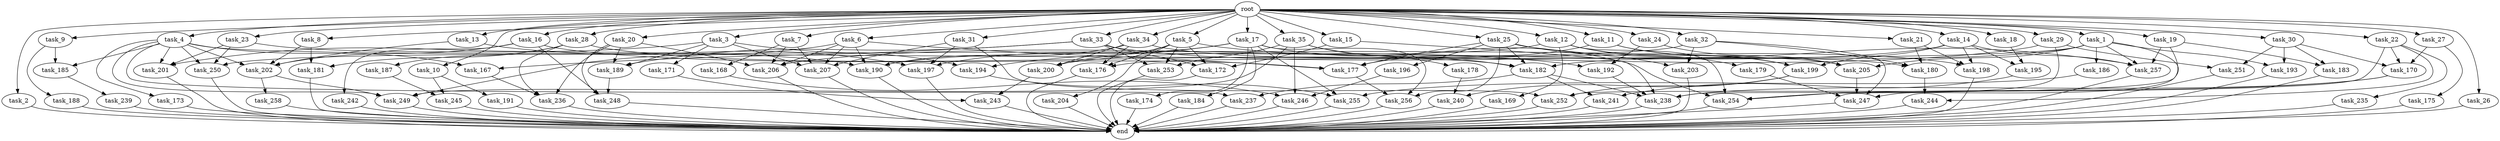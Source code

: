 digraph G {
  root [size="0.000000"];
  task_1 [size="102.400000"];
  task_2 [size="102.400000"];
  task_3 [size="102.400000"];
  task_4 [size="102.400000"];
  task_5 [size="102.400000"];
  task_6 [size="102.400000"];
  task_7 [size="102.400000"];
  task_8 [size="102.400000"];
  task_9 [size="102.400000"];
  task_10 [size="102.400000"];
  task_11 [size="102.400000"];
  task_12 [size="102.400000"];
  task_13 [size="102.400000"];
  task_14 [size="102.400000"];
  task_15 [size="102.400000"];
  task_16 [size="102.400000"];
  task_17 [size="102.400000"];
  task_18 [size="102.400000"];
  task_19 [size="102.400000"];
  task_20 [size="102.400000"];
  task_21 [size="102.400000"];
  task_22 [size="102.400000"];
  task_23 [size="102.400000"];
  task_24 [size="102.400000"];
  task_25 [size="102.400000"];
  task_26 [size="102.400000"];
  task_27 [size="102.400000"];
  task_28 [size="102.400000"];
  task_29 [size="102.400000"];
  task_30 [size="102.400000"];
  task_31 [size="102.400000"];
  task_32 [size="102.400000"];
  task_33 [size="102.400000"];
  task_34 [size="102.400000"];
  task_35 [size="102.400000"];
  task_167 [size="73014444032.000000"];
  task_168 [size="54975581388.800003"];
  task_169 [size="30923764531.200001"];
  task_170 [size="52398601011.200005"];
  task_171 [size="54975581388.800003"];
  task_172 [size="80745385164.800003"];
  task_173 [size="30923764531.200001"];
  task_174 [size="69578470195.199997"];
  task_175 [size="13743895347.200001"];
  task_176 [size="127990025420.800003"];
  task_177 [size="182106613350.400024"];
  task_178 [size="69578470195.199997"];
  task_179 [size="30923764531.200001"];
  task_180 [size="127990025420.800003"];
  task_181 [size="111669149696.000000"];
  task_182 [size="263710991974.400024"];
  task_183 [size="100502234726.400009"];
  task_184 [size="69578470195.199997"];
  task_185 [size="100502234726.400009"];
  task_186 [size="54975581388.800003"];
  task_187 [size="69578470195.199997"];
  task_188 [size="69578470195.199997"];
  task_189 [size="110810156236.800003"];
  task_190 [size="125413045043.200012"];
  task_191 [size="7730941132.800000"];
  task_192 [size="52398601011.200005"];
  task_193 [size="85899345920.000000"];
  task_194 [size="124554051584.000000"];
  task_195 [size="35218731827.200005"];
  task_196 [size="69578470195.199997"];
  task_197 [size="114246130073.600006"];
  task_198 [size="118541097369.600006"];
  task_199 [size="121977071206.400009"];
  task_200 [size="94489280512.000000"];
  task_201 [size="116823110451.200012"];
  task_202 [size="108233175859.200012"];
  task_203 [size="100502234726.400009"];
  task_204 [size="30923764531.200001"];
  task_205 [size="176952652595.200012"];
  task_206 [size="93630287052.800003"];
  task_207 [size="162349763788.800018"];
  task_235 [size="7730941132.800000"];
  task_236 [size="104797202022.400009"];
  task_237 [size="85899345920.000000"];
  task_238 [size="175234665676.800018"];
  task_239 [size="85899345920.000000"];
  task_240 [size="155477816115.200012"];
  task_241 [size="97066260889.600006"];
  task_242 [size="21474836480.000000"];
  task_243 [size="24910810316.800003"];
  task_244 [size="93630287052.800003"];
  task_245 [size="21474836480.000000"];
  task_246 [size="80745385164.800003"];
  task_247 [size="179529632972.800018"];
  task_248 [size="121118077747.200012"];
  task_249 [size="125413045043.200012"];
  task_250 [size="92771293593.600006"];
  task_251 [size="34359738368.000000"];
  task_252 [size="124554051584.000000"];
  task_253 [size="142592914227.200012"];
  task_254 [size="125413045043.200012"];
  task_255 [size="91053306675.200012"];
  task_256 [size="225056286310.400024"];
  task_257 [size="215607358259.200012"];
  task_258 [size="3435973836.800000"];
  end [size="0.000000"];

  root -> task_1 [size="1.000000"];
  root -> task_2 [size="1.000000"];
  root -> task_3 [size="1.000000"];
  root -> task_4 [size="1.000000"];
  root -> task_5 [size="1.000000"];
  root -> task_6 [size="1.000000"];
  root -> task_7 [size="1.000000"];
  root -> task_8 [size="1.000000"];
  root -> task_9 [size="1.000000"];
  root -> task_10 [size="1.000000"];
  root -> task_11 [size="1.000000"];
  root -> task_12 [size="1.000000"];
  root -> task_13 [size="1.000000"];
  root -> task_14 [size="1.000000"];
  root -> task_15 [size="1.000000"];
  root -> task_16 [size="1.000000"];
  root -> task_17 [size="1.000000"];
  root -> task_18 [size="1.000000"];
  root -> task_19 [size="1.000000"];
  root -> task_20 [size="1.000000"];
  root -> task_21 [size="1.000000"];
  root -> task_22 [size="1.000000"];
  root -> task_23 [size="1.000000"];
  root -> task_24 [size="1.000000"];
  root -> task_25 [size="1.000000"];
  root -> task_26 [size="1.000000"];
  root -> task_27 [size="1.000000"];
  root -> task_28 [size="1.000000"];
  root -> task_29 [size="1.000000"];
  root -> task_30 [size="1.000000"];
  root -> task_31 [size="1.000000"];
  root -> task_32 [size="1.000000"];
  root -> task_33 [size="1.000000"];
  root -> task_34 [size="1.000000"];
  root -> task_35 [size="1.000000"];
  task_1 -> task_176 [size="536870912.000000"];
  task_1 -> task_182 [size="536870912.000000"];
  task_1 -> task_186 [size="536870912.000000"];
  task_1 -> task_193 [size="536870912.000000"];
  task_1 -> task_205 [size="536870912.000000"];
  task_1 -> task_247 [size="536870912.000000"];
  task_1 -> task_257 [size="536870912.000000"];
  task_2 -> end [size="1.000000"];
  task_3 -> task_171 [size="536870912.000000"];
  task_3 -> task_189 [size="536870912.000000"];
  task_3 -> task_194 [size="536870912.000000"];
  task_3 -> task_201 [size="536870912.000000"];
  task_3 -> task_207 [size="536870912.000000"];
  task_4 -> task_167 [size="301989888.000000"];
  task_4 -> task_173 [size="301989888.000000"];
  task_4 -> task_185 [size="301989888.000000"];
  task_4 -> task_201 [size="301989888.000000"];
  task_4 -> task_202 [size="301989888.000000"];
  task_4 -> task_205 [size="301989888.000000"];
  task_4 -> task_237 [size="301989888.000000"];
  task_4 -> task_249 [size="301989888.000000"];
  task_4 -> task_250 [size="301989888.000000"];
  task_5 -> task_172 [size="301989888.000000"];
  task_5 -> task_176 [size="301989888.000000"];
  task_5 -> task_192 [size="301989888.000000"];
  task_5 -> task_200 [size="301989888.000000"];
  task_5 -> task_204 [size="301989888.000000"];
  task_5 -> task_253 [size="301989888.000000"];
  task_6 -> task_177 [size="209715200.000000"];
  task_6 -> task_190 [size="209715200.000000"];
  task_6 -> task_206 [size="209715200.000000"];
  task_6 -> task_207 [size="209715200.000000"];
  task_6 -> task_249 [size="209715200.000000"];
  task_7 -> task_168 [size="536870912.000000"];
  task_7 -> task_206 [size="536870912.000000"];
  task_7 -> task_207 [size="536870912.000000"];
  task_8 -> task_181 [size="411041792.000000"];
  task_8 -> task_202 [size="411041792.000000"];
  task_9 -> task_185 [size="679477248.000000"];
  task_9 -> task_188 [size="679477248.000000"];
  task_10 -> task_191 [size="75497472.000000"];
  task_10 -> task_245 [size="75497472.000000"];
  task_11 -> task_177 [size="679477248.000000"];
  task_11 -> task_199 [size="679477248.000000"];
  task_11 -> task_205 [size="679477248.000000"];
  task_12 -> task_169 [size="301989888.000000"];
  task_12 -> task_179 [size="301989888.000000"];
  task_12 -> task_190 [size="301989888.000000"];
  task_12 -> task_199 [size="301989888.000000"];
  task_12 -> task_254 [size="301989888.000000"];
  task_13 -> task_197 [size="134217728.000000"];
  task_13 -> task_202 [size="134217728.000000"];
  task_14 -> task_195 [size="209715200.000000"];
  task_14 -> task_198 [size="209715200.000000"];
  task_14 -> task_199 [size="209715200.000000"];
  task_14 -> task_200 [size="209715200.000000"];
  task_14 -> task_257 [size="209715200.000000"];
  task_15 -> task_172 [size="75497472.000000"];
  task_15 -> task_238 [size="75497472.000000"];
  task_16 -> task_177 [size="209715200.000000"];
  task_16 -> task_202 [size="209715200.000000"];
  task_16 -> task_242 [size="209715200.000000"];
  task_16 -> task_248 [size="209715200.000000"];
  task_17 -> task_174 [size="679477248.000000"];
  task_17 -> task_184 [size="679477248.000000"];
  task_17 -> task_194 [size="679477248.000000"];
  task_17 -> task_197 [size="679477248.000000"];
  task_17 -> task_254 [size="679477248.000000"];
  task_17 -> task_255 [size="679477248.000000"];
  task_17 -> task_256 [size="679477248.000000"];
  task_18 -> task_195 [size="134217728.000000"];
  task_19 -> task_183 [size="679477248.000000"];
  task_19 -> task_238 [size="679477248.000000"];
  task_19 -> task_257 [size="679477248.000000"];
  task_20 -> task_189 [size="134217728.000000"];
  task_20 -> task_206 [size="134217728.000000"];
  task_20 -> task_236 [size="134217728.000000"];
  task_20 -> task_248 [size="134217728.000000"];
  task_21 -> task_180 [size="536870912.000000"];
  task_21 -> task_198 [size="536870912.000000"];
  task_22 -> task_170 [size="75497472.000000"];
  task_22 -> task_235 [size="75497472.000000"];
  task_22 -> task_244 [size="75497472.000000"];
  task_22 -> task_252 [size="75497472.000000"];
  task_23 -> task_190 [size="301989888.000000"];
  task_23 -> task_201 [size="301989888.000000"];
  task_23 -> task_250 [size="301989888.000000"];
  task_24 -> task_192 [size="209715200.000000"];
  task_24 -> task_205 [size="209715200.000000"];
  task_25 -> task_177 [size="679477248.000000"];
  task_25 -> task_182 [size="679477248.000000"];
  task_25 -> task_196 [size="679477248.000000"];
  task_25 -> task_203 [size="679477248.000000"];
  task_25 -> task_256 [size="679477248.000000"];
  task_25 -> task_257 [size="679477248.000000"];
  task_26 -> end [size="1.000000"];
  task_27 -> task_170 [size="134217728.000000"];
  task_27 -> task_175 [size="134217728.000000"];
  task_28 -> task_181 [size="679477248.000000"];
  task_28 -> task_182 [size="679477248.000000"];
  task_28 -> task_187 [size="679477248.000000"];
  task_28 -> task_236 [size="679477248.000000"];
  task_29 -> task_206 [size="33554432.000000"];
  task_29 -> task_251 [size="33554432.000000"];
  task_29 -> task_254 [size="33554432.000000"];
  task_30 -> task_170 [size="301989888.000000"];
  task_30 -> task_183 [size="301989888.000000"];
  task_30 -> task_193 [size="301989888.000000"];
  task_30 -> task_251 [size="301989888.000000"];
  task_31 -> task_197 [size="301989888.000000"];
  task_31 -> task_207 [size="301989888.000000"];
  task_31 -> task_252 [size="301989888.000000"];
  task_32 -> task_180 [size="301989888.000000"];
  task_32 -> task_203 [size="301989888.000000"];
  task_32 -> task_247 [size="301989888.000000"];
  task_32 -> task_250 [size="301989888.000000"];
  task_33 -> task_167 [size="411041792.000000"];
  task_33 -> task_172 [size="411041792.000000"];
  task_33 -> task_180 [size="411041792.000000"];
  task_33 -> task_189 [size="411041792.000000"];
  task_33 -> task_253 [size="411041792.000000"];
  task_34 -> task_176 [size="411041792.000000"];
  task_34 -> task_190 [size="411041792.000000"];
  task_34 -> task_198 [size="411041792.000000"];
  task_34 -> task_200 [size="411041792.000000"];
  task_35 -> task_178 [size="679477248.000000"];
  task_35 -> task_182 [size="679477248.000000"];
  task_35 -> task_246 [size="679477248.000000"];
  task_35 -> task_249 [size="679477248.000000"];
  task_35 -> task_253 [size="679477248.000000"];
  task_167 -> task_236 [size="209715200.000000"];
  task_168 -> task_246 [size="75497472.000000"];
  task_169 -> end [size="1.000000"];
  task_170 -> task_238 [size="209715200.000000"];
  task_170 -> task_254 [size="209715200.000000"];
  task_171 -> task_243 [size="33554432.000000"];
  task_172 -> end [size="1.000000"];
  task_173 -> end [size="1.000000"];
  task_174 -> end [size="1.000000"];
  task_175 -> end [size="1.000000"];
  task_176 -> end [size="1.000000"];
  task_177 -> task_256 [size="838860800.000000"];
  task_178 -> task_240 [size="679477248.000000"];
  task_179 -> task_247 [size="75497472.000000"];
  task_180 -> task_244 [size="838860800.000000"];
  task_181 -> end [size="1.000000"];
  task_182 -> task_237 [size="536870912.000000"];
  task_182 -> task_238 [size="536870912.000000"];
  task_182 -> task_241 [size="536870912.000000"];
  task_183 -> end [size="1.000000"];
  task_184 -> end [size="1.000000"];
  task_185 -> task_239 [size="838860800.000000"];
  task_186 -> task_255 [size="75497472.000000"];
  task_187 -> task_245 [size="134217728.000000"];
  task_188 -> end [size="1.000000"];
  task_189 -> task_248 [size="838860800.000000"];
  task_190 -> end [size="1.000000"];
  task_191 -> end [size="1.000000"];
  task_192 -> task_238 [size="209715200.000000"];
  task_193 -> end [size="1.000000"];
  task_194 -> task_255 [size="134217728.000000"];
  task_195 -> task_241 [size="411041792.000000"];
  task_196 -> task_246 [size="33554432.000000"];
  task_197 -> end [size="1.000000"];
  task_198 -> end [size="1.000000"];
  task_199 -> task_240 [size="838860800.000000"];
  task_199 -> task_252 [size="838860800.000000"];
  task_200 -> task_243 [size="209715200.000000"];
  task_201 -> end [size="1.000000"];
  task_202 -> task_249 [size="33554432.000000"];
  task_202 -> task_258 [size="33554432.000000"];
  task_203 -> end [size="1.000000"];
  task_204 -> end [size="1.000000"];
  task_205 -> task_247 [size="838860800.000000"];
  task_206 -> end [size="1.000000"];
  task_207 -> end [size="1.000000"];
  task_235 -> end [size="1.000000"];
  task_236 -> end [size="1.000000"];
  task_237 -> end [size="1.000000"];
  task_238 -> end [size="1.000000"];
  task_239 -> end [size="1.000000"];
  task_240 -> end [size="1.000000"];
  task_241 -> end [size="1.000000"];
  task_242 -> end [size="1.000000"];
  task_243 -> end [size="1.000000"];
  task_244 -> end [size="1.000000"];
  task_245 -> end [size="1.000000"];
  task_246 -> end [size="1.000000"];
  task_247 -> end [size="1.000000"];
  task_248 -> end [size="1.000000"];
  task_249 -> end [size="1.000000"];
  task_250 -> end [size="1.000000"];
  task_251 -> end [size="1.000000"];
  task_252 -> end [size="1.000000"];
  task_253 -> end [size="1.000000"];
  task_254 -> end [size="1.000000"];
  task_255 -> end [size="1.000000"];
  task_256 -> end [size="1.000000"];
  task_257 -> end [size="1.000000"];
  task_258 -> end [size="1.000000"];
}
